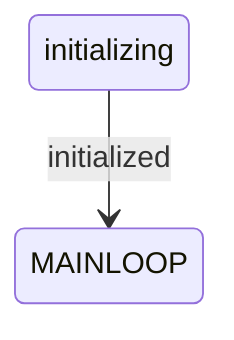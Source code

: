stateDiagram-v2
    %% Detailed view of INITIALIZATION


    %% Internal transitions

    %% External composites
    state MAINLOOP
    state COMPLETION

    %% Transitions to other composites
    initializing --> MAINLOOP : initialized